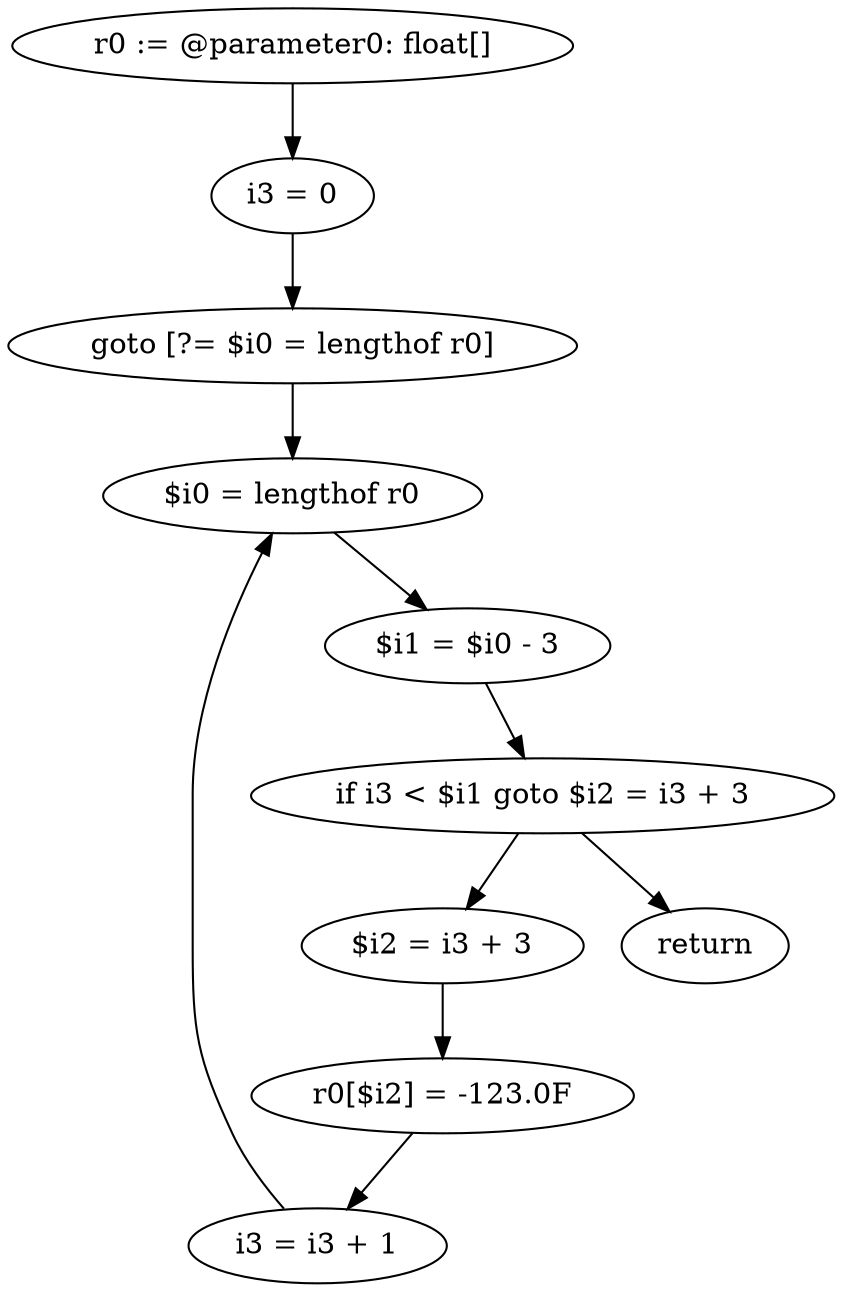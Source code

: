 digraph "unitGraph" {
    "r0 := @parameter0: float[]"
    "i3 = 0"
    "goto [?= $i0 = lengthof r0]"
    "$i2 = i3 + 3"
    "r0[$i2] = -123.0F"
    "i3 = i3 + 1"
    "$i0 = lengthof r0"
    "$i1 = $i0 - 3"
    "if i3 < $i1 goto $i2 = i3 + 3"
    "return"
    "r0 := @parameter0: float[]"->"i3 = 0";
    "i3 = 0"->"goto [?= $i0 = lengthof r0]";
    "goto [?= $i0 = lengthof r0]"->"$i0 = lengthof r0";
    "$i2 = i3 + 3"->"r0[$i2] = -123.0F";
    "r0[$i2] = -123.0F"->"i3 = i3 + 1";
    "i3 = i3 + 1"->"$i0 = lengthof r0";
    "$i0 = lengthof r0"->"$i1 = $i0 - 3";
    "$i1 = $i0 - 3"->"if i3 < $i1 goto $i2 = i3 + 3";
    "if i3 < $i1 goto $i2 = i3 + 3"->"return";
    "if i3 < $i1 goto $i2 = i3 + 3"->"$i2 = i3 + 3";
}
